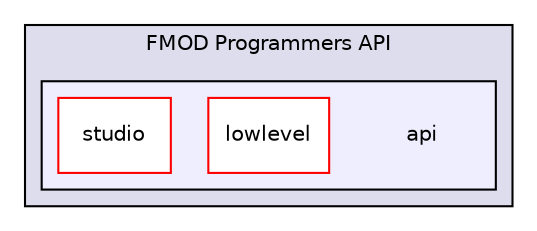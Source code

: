 digraph "fmod/ios/FMOD Programmers API/api" {
  compound=true
  node [ fontsize="10", fontname="Helvetica"];
  edge [ labelfontsize="10", labelfontname="Helvetica"];
  subgraph clusterdir_c24014f124dabb57ef3a24d9e0a2b174 {
    graph [ bgcolor="#ddddee", pencolor="black", label="FMOD Programmers API" fontname="Helvetica", fontsize="10", URL="dir_c24014f124dabb57ef3a24d9e0a2b174.html"]
  subgraph clusterdir_8631acaf2fa5bbe95cc300d189199481 {
    graph [ bgcolor="#eeeeff", pencolor="black", label="" URL="dir_8631acaf2fa5bbe95cc300d189199481.html"];
    dir_8631acaf2fa5bbe95cc300d189199481 [shape=plaintext label="api"];
    dir_f55d9c0217d5912defc3c5f6eab13a0c [shape=box label="lowlevel" color="red" fillcolor="white" style="filled" URL="dir_f55d9c0217d5912defc3c5f6eab13a0c.html"];
    dir_816980ef3153f9ce125820be09fa1919 [shape=box label="studio" color="red" fillcolor="white" style="filled" URL="dir_816980ef3153f9ce125820be09fa1919.html"];
  }
  }
}
